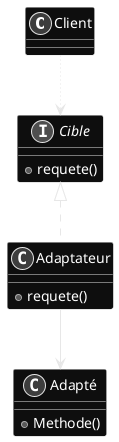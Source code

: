 @startuml Patron_Adapteur
skinparam backgroundcolor transparent
skinparam Monochrome reverse

class Client
interface Cible {
	+ requete()
}
Client -[dotted]-> Cible
class Adaptateur implements Cible {
	+ requete()
}

class Adapté {
	+ Methode()
}

Adaptateur --> "adapte" Adapté

@enduml